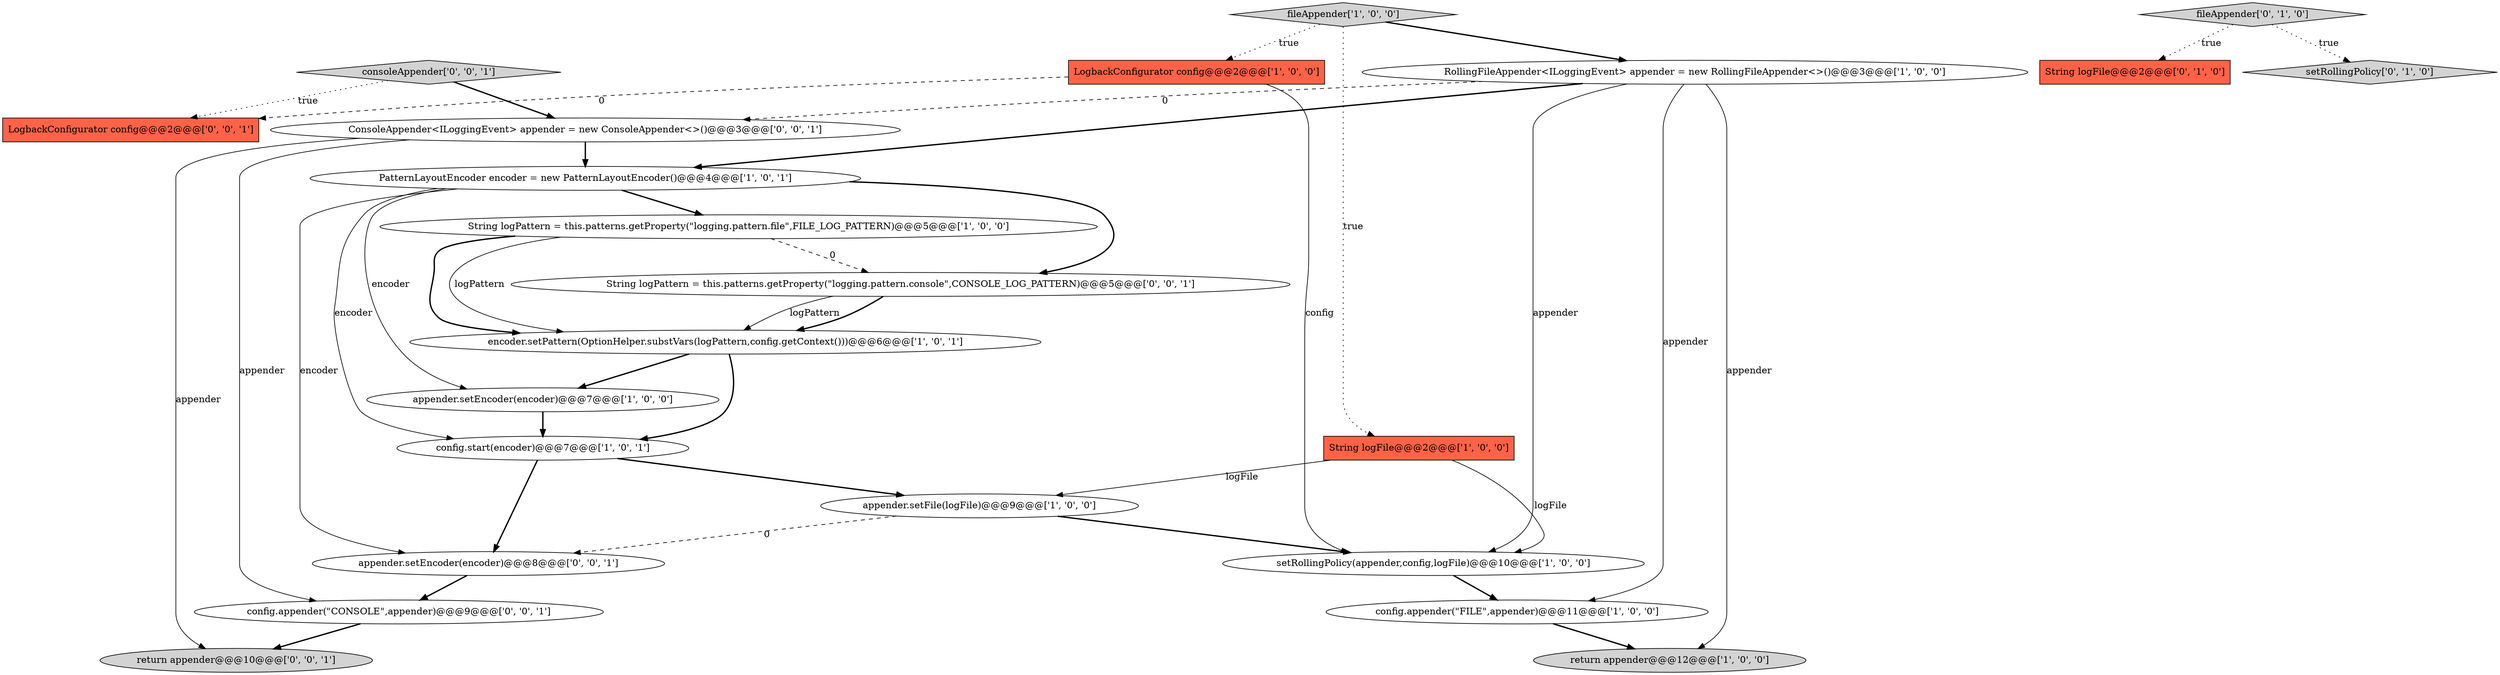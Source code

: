 digraph {
2 [style = filled, label = "appender.setEncoder(encoder)@@@7@@@['1', '0', '0']", fillcolor = white, shape = ellipse image = "AAA0AAABBB1BBB"];
6 [style = filled, label = "PatternLayoutEncoder encoder = new PatternLayoutEncoder()@@@4@@@['1', '0', '1']", fillcolor = white, shape = ellipse image = "AAA0AAABBB1BBB"];
12 [style = filled, label = "LogbackConfigurator config@@@2@@@['1', '0', '0']", fillcolor = tomato, shape = box image = "AAA0AAABBB1BBB"];
3 [style = filled, label = "config.start(encoder)@@@7@@@['1', '0', '1']", fillcolor = white, shape = ellipse image = "AAA0AAABBB1BBB"];
9 [style = filled, label = "String logFile@@@2@@@['1', '0', '0']", fillcolor = tomato, shape = box image = "AAA0AAABBB1BBB"];
13 [style = filled, label = "String logFile@@@2@@@['0', '1', '0']", fillcolor = tomato, shape = box image = "AAA0AAABBB2BBB"];
0 [style = filled, label = "fileAppender['1', '0', '0']", fillcolor = lightgray, shape = diamond image = "AAA0AAABBB1BBB"];
11 [style = filled, label = "encoder.setPattern(OptionHelper.substVars(logPattern,config.getContext()))@@@6@@@['1', '0', '1']", fillcolor = white, shape = ellipse image = "AAA0AAABBB1BBB"];
7 [style = filled, label = "appender.setFile(logFile)@@@9@@@['1', '0', '0']", fillcolor = white, shape = ellipse image = "AAA0AAABBB1BBB"];
17 [style = filled, label = "appender.setEncoder(encoder)@@@8@@@['0', '0', '1']", fillcolor = white, shape = ellipse image = "AAA0AAABBB3BBB"];
20 [style = filled, label = "consoleAppender['0', '0', '1']", fillcolor = lightgray, shape = diamond image = "AAA0AAABBB3BBB"];
22 [style = filled, label = "config.appender(\"CONSOLE\",appender)@@@9@@@['0', '0', '1']", fillcolor = white, shape = ellipse image = "AAA0AAABBB3BBB"];
14 [style = filled, label = "setRollingPolicy['0', '1', '0']", fillcolor = lightgray, shape = diamond image = "AAA0AAABBB2BBB"];
18 [style = filled, label = "LogbackConfigurator config@@@2@@@['0', '0', '1']", fillcolor = tomato, shape = box image = "AAA0AAABBB3BBB"];
8 [style = filled, label = "config.appender(\"FILE\",appender)@@@11@@@['1', '0', '0']", fillcolor = white, shape = ellipse image = "AAA0AAABBB1BBB"];
16 [style = filled, label = "String logPattern = this.patterns.getProperty(\"logging.pattern.console\",CONSOLE_LOG_PATTERN)@@@5@@@['0', '0', '1']", fillcolor = white, shape = ellipse image = "AAA0AAABBB3BBB"];
10 [style = filled, label = "return appender@@@12@@@['1', '0', '0']", fillcolor = lightgray, shape = ellipse image = "AAA0AAABBB1BBB"];
5 [style = filled, label = "String logPattern = this.patterns.getProperty(\"logging.pattern.file\",FILE_LOG_PATTERN)@@@5@@@['1', '0', '0']", fillcolor = white, shape = ellipse image = "AAA0AAABBB1BBB"];
21 [style = filled, label = "ConsoleAppender<ILoggingEvent> appender = new ConsoleAppender<>()@@@3@@@['0', '0', '1']", fillcolor = white, shape = ellipse image = "AAA0AAABBB3BBB"];
15 [style = filled, label = "fileAppender['0', '1', '0']", fillcolor = lightgray, shape = diamond image = "AAA0AAABBB2BBB"];
19 [style = filled, label = "return appender@@@10@@@['0', '0', '1']", fillcolor = lightgray, shape = ellipse image = "AAA0AAABBB3BBB"];
4 [style = filled, label = "setRollingPolicy(appender,config,logFile)@@@10@@@['1', '0', '0']", fillcolor = white, shape = ellipse image = "AAA0AAABBB1BBB"];
1 [style = filled, label = "RollingFileAppender<ILoggingEvent> appender = new RollingFileAppender<>()@@@3@@@['1', '0', '0']", fillcolor = white, shape = ellipse image = "AAA0AAABBB1BBB"];
11->3 [style = bold, label=""];
12->4 [style = solid, label="config"];
22->19 [style = bold, label=""];
5->16 [style = dashed, label="0"];
15->13 [style = dotted, label="true"];
1->8 [style = solid, label="appender"];
16->11 [style = solid, label="logPattern"];
20->18 [style = dotted, label="true"];
9->4 [style = solid, label="logFile"];
6->2 [style = solid, label="encoder"];
0->12 [style = dotted, label="true"];
1->4 [style = solid, label="appender"];
1->21 [style = dashed, label="0"];
4->8 [style = bold, label=""];
21->22 [style = solid, label="appender"];
1->6 [style = bold, label=""];
3->7 [style = bold, label=""];
0->1 [style = bold, label=""];
11->2 [style = bold, label=""];
2->3 [style = bold, label=""];
6->16 [style = bold, label=""];
7->17 [style = dashed, label="0"];
20->21 [style = bold, label=""];
6->17 [style = solid, label="encoder"];
3->17 [style = bold, label=""];
12->18 [style = dashed, label="0"];
9->7 [style = solid, label="logFile"];
0->9 [style = dotted, label="true"];
5->11 [style = bold, label=""];
7->4 [style = bold, label=""];
6->5 [style = bold, label=""];
6->3 [style = solid, label="encoder"];
17->22 [style = bold, label=""];
15->14 [style = dotted, label="true"];
21->19 [style = solid, label="appender"];
21->6 [style = bold, label=""];
16->11 [style = bold, label=""];
1->10 [style = solid, label="appender"];
8->10 [style = bold, label=""];
5->11 [style = solid, label="logPattern"];
}
